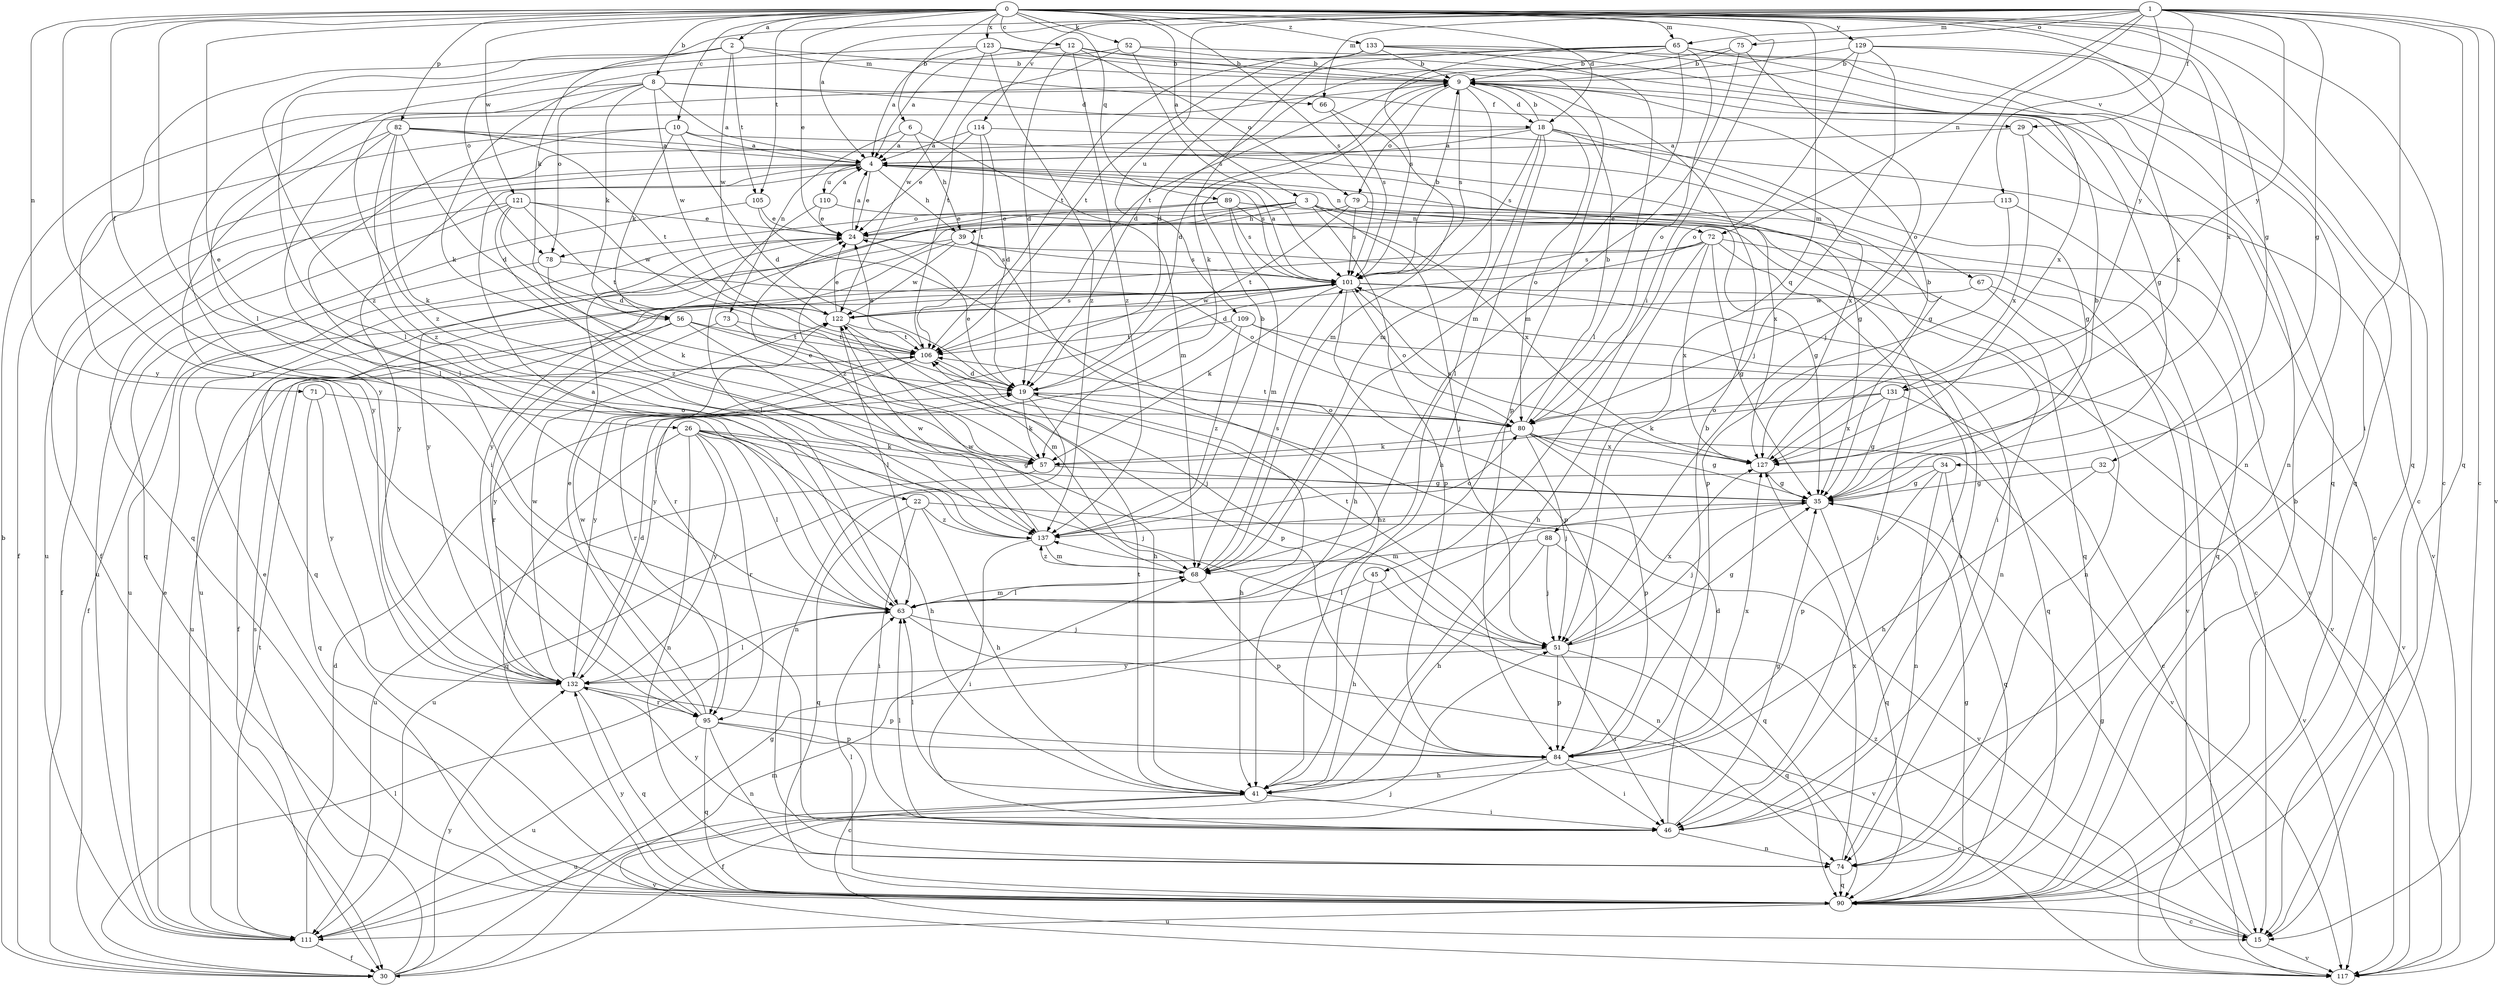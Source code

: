 strict digraph  {
0;
1;
2;
3;
4;
6;
8;
9;
10;
12;
15;
18;
19;
22;
24;
26;
29;
30;
32;
34;
35;
39;
41;
45;
46;
51;
52;
56;
57;
63;
65;
66;
67;
68;
71;
72;
73;
74;
75;
78;
79;
80;
82;
84;
88;
89;
90;
95;
101;
105;
106;
109;
110;
111;
113;
114;
117;
121;
122;
123;
127;
129;
131;
132;
133;
137;
0 -> 2  [label=a];
0 -> 3  [label=a];
0 -> 6  [label=b];
0 -> 8  [label=b];
0 -> 10  [label=c];
0 -> 12  [label=c];
0 -> 15  [label=c];
0 -> 18  [label=d];
0 -> 22  [label=e];
0 -> 24  [label=e];
0 -> 26  [label=f];
0 -> 32  [label=g];
0 -> 45  [label=i];
0 -> 52  [label=k];
0 -> 63  [label=l];
0 -> 65  [label=m];
0 -> 71  [label=n];
0 -> 82  [label=p];
0 -> 88  [label=q];
0 -> 89  [label=q];
0 -> 90  [label=q];
0 -> 95  [label=r];
0 -> 101  [label=s];
0 -> 105  [label=t];
0 -> 121  [label=w];
0 -> 123  [label=x];
0 -> 127  [label=x];
0 -> 129  [label=y];
0 -> 131  [label=y];
0 -> 133  [label=z];
1 -> 4  [label=a];
1 -> 15  [label=c];
1 -> 29  [label=f];
1 -> 34  [label=g];
1 -> 46  [label=i];
1 -> 51  [label=j];
1 -> 56  [label=k];
1 -> 65  [label=m];
1 -> 66  [label=m];
1 -> 72  [label=n];
1 -> 75  [label=o];
1 -> 90  [label=q];
1 -> 109  [label=u];
1 -> 113  [label=v];
1 -> 114  [label=v];
1 -> 117  [label=v];
1 -> 131  [label=y];
2 -> 9  [label=b];
2 -> 66  [label=m];
2 -> 78  [label=o];
2 -> 105  [label=t];
2 -> 122  [label=w];
2 -> 132  [label=y];
2 -> 137  [label=z];
3 -> 35  [label=g];
3 -> 39  [label=h];
3 -> 51  [label=j];
3 -> 72  [label=n];
3 -> 78  [label=o];
3 -> 84  [label=p];
3 -> 132  [label=y];
3 -> 137  [label=z];
4 -> 24  [label=e];
4 -> 39  [label=h];
4 -> 67  [label=m];
4 -> 72  [label=n];
4 -> 90  [label=q];
4 -> 101  [label=s];
4 -> 110  [label=u];
4 -> 111  [label=u];
4 -> 127  [label=x];
4 -> 132  [label=y];
6 -> 4  [label=a];
6 -> 39  [label=h];
6 -> 68  [label=m];
6 -> 73  [label=n];
8 -> 4  [label=a];
8 -> 18  [label=d];
8 -> 29  [label=f];
8 -> 46  [label=i];
8 -> 56  [label=k];
8 -> 78  [label=o];
8 -> 122  [label=w];
8 -> 137  [label=z];
9 -> 18  [label=d];
9 -> 19  [label=d];
9 -> 68  [label=m];
9 -> 79  [label=o];
9 -> 101  [label=s];
9 -> 132  [label=y];
10 -> 4  [label=a];
10 -> 19  [label=d];
10 -> 30  [label=f];
10 -> 35  [label=g];
10 -> 56  [label=k];
10 -> 63  [label=l];
12 -> 4  [label=a];
12 -> 9  [label=b];
12 -> 19  [label=d];
12 -> 74  [label=n];
12 -> 79  [label=o];
12 -> 137  [label=z];
15 -> 35  [label=g];
15 -> 117  [label=v];
15 -> 137  [label=z];
18 -> 4  [label=a];
18 -> 9  [label=b];
18 -> 30  [label=f];
18 -> 35  [label=g];
18 -> 41  [label=h];
18 -> 63  [label=l];
18 -> 80  [label=o];
18 -> 101  [label=s];
18 -> 127  [label=x];
19 -> 24  [label=e];
19 -> 41  [label=h];
19 -> 57  [label=k];
19 -> 74  [label=n];
19 -> 80  [label=o];
22 -> 41  [label=h];
22 -> 46  [label=i];
22 -> 90  [label=q];
22 -> 117  [label=v];
22 -> 137  [label=z];
24 -> 4  [label=a];
24 -> 101  [label=s];
26 -> 35  [label=g];
26 -> 41  [label=h];
26 -> 51  [label=j];
26 -> 57  [label=k];
26 -> 63  [label=l];
26 -> 74  [label=n];
26 -> 90  [label=q];
26 -> 95  [label=r];
26 -> 132  [label=y];
29 -> 4  [label=a];
29 -> 15  [label=c];
29 -> 127  [label=x];
30 -> 9  [label=b];
30 -> 35  [label=g];
30 -> 63  [label=l];
30 -> 68  [label=m];
30 -> 101  [label=s];
30 -> 132  [label=y];
32 -> 35  [label=g];
32 -> 41  [label=h];
32 -> 117  [label=v];
34 -> 35  [label=g];
34 -> 74  [label=n];
34 -> 84  [label=p];
34 -> 90  [label=q];
34 -> 111  [label=u];
35 -> 9  [label=b];
35 -> 51  [label=j];
35 -> 90  [label=q];
35 -> 137  [label=z];
39 -> 41  [label=h];
39 -> 90  [label=q];
39 -> 101  [label=s];
39 -> 111  [label=u];
39 -> 117  [label=v];
39 -> 122  [label=w];
41 -> 46  [label=i];
41 -> 63  [label=l];
41 -> 106  [label=t];
41 -> 111  [label=u];
41 -> 117  [label=v];
45 -> 41  [label=h];
45 -> 63  [label=l];
45 -> 74  [label=n];
46 -> 19  [label=d];
46 -> 35  [label=g];
46 -> 63  [label=l];
46 -> 74  [label=n];
46 -> 101  [label=s];
46 -> 132  [label=y];
51 -> 35  [label=g];
51 -> 46  [label=i];
51 -> 84  [label=p];
51 -> 90  [label=q];
51 -> 106  [label=t];
51 -> 127  [label=x];
51 -> 132  [label=y];
52 -> 9  [label=b];
52 -> 35  [label=g];
52 -> 57  [label=k];
52 -> 101  [label=s];
52 -> 106  [label=t];
56 -> 41  [label=h];
56 -> 51  [label=j];
56 -> 95  [label=r];
56 -> 106  [label=t];
56 -> 111  [label=u];
57 -> 24  [label=e];
57 -> 35  [label=g];
57 -> 111  [label=u];
63 -> 4  [label=a];
63 -> 51  [label=j];
63 -> 68  [label=m];
63 -> 117  [label=v];
65 -> 9  [label=b];
65 -> 19  [label=d];
65 -> 68  [label=m];
65 -> 80  [label=o];
65 -> 90  [label=q];
65 -> 101  [label=s];
65 -> 106  [label=t];
65 -> 127  [label=x];
66 -> 68  [label=m];
66 -> 101  [label=s];
67 -> 74  [label=n];
67 -> 117  [label=v];
67 -> 122  [label=w];
68 -> 63  [label=l];
68 -> 84  [label=p];
68 -> 101  [label=s];
68 -> 122  [label=w];
68 -> 137  [label=z];
71 -> 80  [label=o];
71 -> 90  [label=q];
71 -> 132  [label=y];
72 -> 15  [label=c];
72 -> 19  [label=d];
72 -> 35  [label=g];
72 -> 41  [label=h];
72 -> 46  [label=i];
72 -> 101  [label=s];
72 -> 111  [label=u];
72 -> 127  [label=x];
73 -> 84  [label=p];
73 -> 106  [label=t];
73 -> 132  [label=y];
74 -> 90  [label=q];
74 -> 127  [label=x];
75 -> 9  [label=b];
75 -> 19  [label=d];
75 -> 68  [label=m];
75 -> 80  [label=o];
78 -> 30  [label=f];
78 -> 57  [label=k];
78 -> 80  [label=o];
79 -> 24  [label=e];
79 -> 46  [label=i];
79 -> 90  [label=q];
79 -> 101  [label=s];
79 -> 106  [label=t];
80 -> 9  [label=b];
80 -> 35  [label=g];
80 -> 51  [label=j];
80 -> 57  [label=k];
80 -> 84  [label=p];
80 -> 106  [label=t];
80 -> 117  [label=v];
80 -> 127  [label=x];
82 -> 4  [label=a];
82 -> 19  [label=d];
82 -> 35  [label=g];
82 -> 57  [label=k];
82 -> 63  [label=l];
82 -> 106  [label=t];
82 -> 132  [label=y];
82 -> 137  [label=z];
84 -> 9  [label=b];
84 -> 15  [label=c];
84 -> 30  [label=f];
84 -> 41  [label=h];
84 -> 46  [label=i];
84 -> 127  [label=x];
88 -> 41  [label=h];
88 -> 51  [label=j];
88 -> 68  [label=m];
88 -> 90  [label=q];
89 -> 24  [label=e];
89 -> 46  [label=i];
89 -> 68  [label=m];
89 -> 101  [label=s];
89 -> 117  [label=v];
89 -> 132  [label=y];
90 -> 9  [label=b];
90 -> 15  [label=c];
90 -> 24  [label=e];
90 -> 35  [label=g];
90 -> 63  [label=l];
90 -> 111  [label=u];
90 -> 132  [label=y];
95 -> 15  [label=c];
95 -> 24  [label=e];
95 -> 74  [label=n];
95 -> 84  [label=p];
95 -> 90  [label=q];
95 -> 111  [label=u];
95 -> 122  [label=w];
101 -> 4  [label=a];
101 -> 9  [label=b];
101 -> 30  [label=f];
101 -> 57  [label=k];
101 -> 74  [label=n];
101 -> 80  [label=o];
101 -> 84  [label=p];
101 -> 95  [label=r];
101 -> 117  [label=v];
101 -> 122  [label=w];
105 -> 24  [label=e];
105 -> 41  [label=h];
105 -> 90  [label=q];
106 -> 19  [label=d];
106 -> 24  [label=e];
106 -> 95  [label=r];
106 -> 132  [label=y];
109 -> 90  [label=q];
109 -> 106  [label=t];
109 -> 117  [label=v];
109 -> 132  [label=y];
109 -> 137  [label=z];
110 -> 4  [label=a];
110 -> 24  [label=e];
110 -> 63  [label=l];
110 -> 127  [label=x];
111 -> 19  [label=d];
111 -> 24  [label=e];
111 -> 30  [label=f];
111 -> 51  [label=j];
111 -> 106  [label=t];
113 -> 24  [label=e];
113 -> 84  [label=p];
113 -> 90  [label=q];
114 -> 4  [label=a];
114 -> 19  [label=d];
114 -> 24  [label=e];
114 -> 106  [label=t];
114 -> 117  [label=v];
121 -> 19  [label=d];
121 -> 24  [label=e];
121 -> 30  [label=f];
121 -> 106  [label=t];
121 -> 111  [label=u];
121 -> 122  [label=w];
121 -> 137  [label=z];
122 -> 24  [label=e];
122 -> 63  [label=l];
122 -> 68  [label=m];
122 -> 101  [label=s];
122 -> 106  [label=t];
123 -> 4  [label=a];
123 -> 9  [label=b];
123 -> 63  [label=l];
123 -> 84  [label=p];
123 -> 122  [label=w];
123 -> 137  [label=z];
127 -> 9  [label=b];
127 -> 35  [label=g];
127 -> 101  [label=s];
129 -> 9  [label=b];
129 -> 15  [label=c];
129 -> 51  [label=j];
129 -> 74  [label=n];
129 -> 80  [label=o];
129 -> 106  [label=t];
131 -> 15  [label=c];
131 -> 35  [label=g];
131 -> 57  [label=k];
131 -> 80  [label=o];
131 -> 127  [label=x];
132 -> 19  [label=d];
132 -> 63  [label=l];
132 -> 84  [label=p];
132 -> 90  [label=q];
132 -> 95  [label=r];
132 -> 122  [label=w];
133 -> 9  [label=b];
133 -> 57  [label=k];
133 -> 63  [label=l];
133 -> 90  [label=q];
133 -> 106  [label=t];
133 -> 127  [label=x];
137 -> 9  [label=b];
137 -> 46  [label=i];
137 -> 68  [label=m];
137 -> 80  [label=o];
137 -> 122  [label=w];
}
